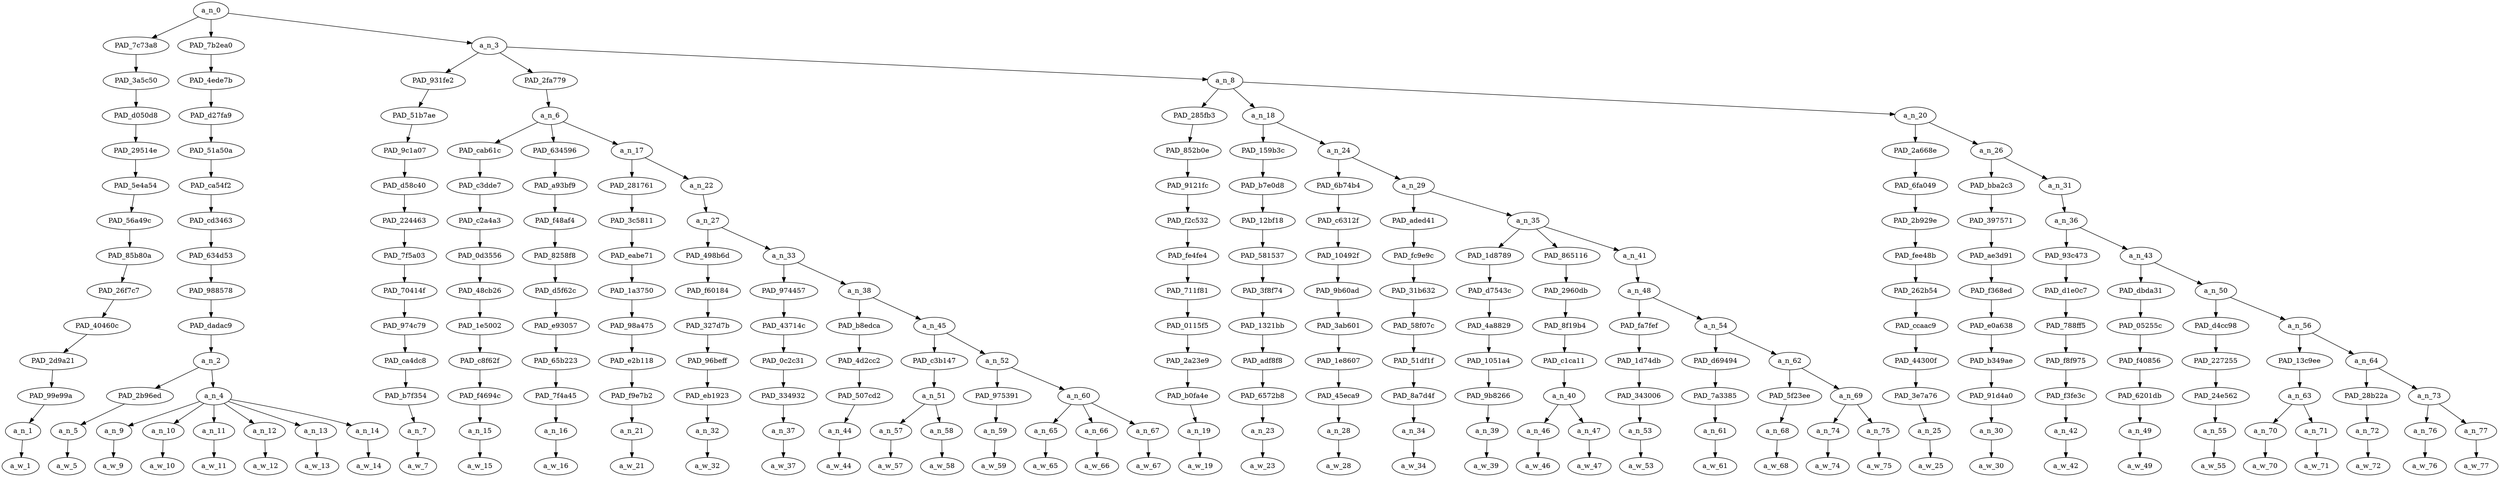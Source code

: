 strict digraph "" {
	a_n_0	[div_dir=1,
		index=0,
		level=13,
		pos="8.274739583333334,13!",
		text_span="[0, 1, 2, 3, 4, 5, 6, 7, 8, 9, 10, 11, 12, 13, 14, 15, 16, 17, 18, 19, 20, 21, 22, 23, 24, 25, 26, 27, 28, 29, 30, 31, 32, 33, 34, \
35, 36, 37, 38, 39, 40, 41, 42]",
		value=0.99999998];
	PAD_7c73a8	[div_dir=1,
		index=0,
		level=12,
		pos="0.0,12!",
		text_span="[0]",
		value=0.04299808];
	a_n_0 -> PAD_7c73a8;
	PAD_7b2ea0	[div_dir=1,
		index=1,
		level=12,
		pos="5.25,12!",
		text_span="[1, 2, 3, 4, 5, 6, 7]",
		value=0.20149668];
	a_n_0 -> PAD_7b2ea0;
	a_n_3	[div_dir=1,
		index=2,
		level=12,
		pos="19.57421875,12!",
		text_span="[8, 9, 10, 11, 12, 13, 14, 15, 16, 17, 18, 19, 20, 21, 22, 23, 24, 25, 26, 27, 28, 29, 30, 31, 32, 33, 34, 35, 36, 37, 38, 39, 40, \
41, 42]",
		value=0.75508226];
	a_n_0 -> a_n_3;
	PAD_3a5c50	[div_dir=1,
		index=0,
		level=11,
		pos="0.0,11!",
		text_span="[0]",
		value=0.04299808];
	PAD_7c73a8 -> PAD_3a5c50;
	PAD_d050d8	[div_dir=1,
		index=0,
		level=10,
		pos="0.0,10!",
		text_span="[0]",
		value=0.04299808];
	PAD_3a5c50 -> PAD_d050d8;
	PAD_29514e	[div_dir=1,
		index=0,
		level=9,
		pos="0.0,9!",
		text_span="[0]",
		value=0.04299808];
	PAD_d050d8 -> PAD_29514e;
	PAD_5e4a54	[div_dir=1,
		index=0,
		level=8,
		pos="0.0,8!",
		text_span="[0]",
		value=0.04299808];
	PAD_29514e -> PAD_5e4a54;
	PAD_56a49c	[div_dir=1,
		index=0,
		level=7,
		pos="0.0,7!",
		text_span="[0]",
		value=0.04299808];
	PAD_5e4a54 -> PAD_56a49c;
	PAD_85b80a	[div_dir=1,
		index=0,
		level=6,
		pos="0.0,6!",
		text_span="[0]",
		value=0.04299808];
	PAD_56a49c -> PAD_85b80a;
	PAD_26f7c7	[div_dir=1,
		index=0,
		level=5,
		pos="0.0,5!",
		text_span="[0]",
		value=0.04299808];
	PAD_85b80a -> PAD_26f7c7;
	PAD_40460c	[div_dir=1,
		index=0,
		level=4,
		pos="0.0,4!",
		text_span="[0]",
		value=0.04299808];
	PAD_26f7c7 -> PAD_40460c;
	PAD_2d9a21	[div_dir=1,
		index=0,
		level=3,
		pos="0.0,3!",
		text_span="[0]",
		value=0.04299808];
	PAD_40460c -> PAD_2d9a21;
	PAD_99e99a	[div_dir=1,
		index=0,
		level=2,
		pos="0.0,2!",
		text_span="[0]",
		value=0.04299808];
	PAD_2d9a21 -> PAD_99e99a;
	a_n_1	[div_dir=1,
		index=0,
		level=1,
		pos="0.0,1!",
		text_span="[0]",
		value=0.04299808];
	PAD_99e99a -> a_n_1;
	a_w_1	[div_dir=0,
		index=0,
		level=0,
		pos="0,0!",
		text_span="[0]",
		value=well];
	a_n_1 -> a_w_1;
	PAD_4ede7b	[div_dir=1,
		index=1,
		level=11,
		pos="5.25,11!",
		text_span="[1, 2, 3, 4, 5, 6, 7]",
		value=0.20149668];
	PAD_7b2ea0 -> PAD_4ede7b;
	PAD_d27fa9	[div_dir=1,
		index=1,
		level=10,
		pos="5.25,10!",
		text_span="[1, 2, 3, 4, 5, 6, 7]",
		value=0.20149668];
	PAD_4ede7b -> PAD_d27fa9;
	PAD_51a50a	[div_dir=1,
		index=1,
		level=9,
		pos="5.25,9!",
		text_span="[1, 2, 3, 4, 5, 6, 7]",
		value=0.20149668];
	PAD_d27fa9 -> PAD_51a50a;
	PAD_ca54f2	[div_dir=1,
		index=1,
		level=8,
		pos="5.25,8!",
		text_span="[1, 2, 3, 4, 5, 6, 7]",
		value=0.20149668];
	PAD_51a50a -> PAD_ca54f2;
	PAD_cd3463	[div_dir=1,
		index=1,
		level=7,
		pos="5.25,7!",
		text_span="[1, 2, 3, 4, 5, 6, 7]",
		value=0.20149668];
	PAD_ca54f2 -> PAD_cd3463;
	PAD_634d53	[div_dir=1,
		index=1,
		level=6,
		pos="5.25,6!",
		text_span="[1, 2, 3, 4, 5, 6, 7]",
		value=0.20149668];
	PAD_cd3463 -> PAD_634d53;
	PAD_988578	[div_dir=1,
		index=1,
		level=5,
		pos="5.25,5!",
		text_span="[1, 2, 3, 4, 5, 6, 7]",
		value=0.20149668];
	PAD_634d53 -> PAD_988578;
	PAD_dadac9	[div_dir=1,
		index=1,
		level=4,
		pos="5.25,4!",
		text_span="[1, 2, 3, 4, 5, 6, 7]",
		value=0.20149668];
	PAD_988578 -> PAD_dadac9;
	a_n_2	[div_dir=1,
		index=1,
		level=3,
		pos="5.25,3!",
		text_span="[1, 2, 3, 4, 5, 6, 7]",
		value=0.20149668];
	PAD_dadac9 -> a_n_2;
	PAD_2b96ed	[div_dir=-1,
		index=2,
		level=2,
		pos="7.0,2!",
		text_span="[7]",
		value=0.01290598];
	a_n_2 -> PAD_2b96ed;
	a_n_4	[div_dir=1,
		index=1,
		level=2,
		pos="3.5,2!",
		text_span="[1, 2, 3, 4, 5, 6]",
		value=0.18852264];
	a_n_2 -> a_n_4;
	a_n_5	[div_dir=-1,
		index=7,
		level=1,
		pos="7.0,1!",
		text_span="[7]",
		value=0.01290598];
	PAD_2b96ed -> a_n_5;
	a_w_5	[div_dir=0,
		index=7,
		level=0,
		pos="7,0!",
		text_span="[7]",
		value=i];
	a_n_5 -> a_w_5;
	a_n_9	[div_dir=1,
		index=1,
		level=1,
		pos="1.0,1!",
		text_span="[1]",
		value=0.02095506];
	a_n_4 -> a_n_9;
	a_n_10	[div_dir=1,
		index=2,
		level=1,
		pos="2.0,1!",
		text_span="[2]",
		value=0.02011289];
	a_n_4 -> a_n_10;
	a_n_11	[div_dir=-1,
		index=3,
		level=1,
		pos="3.0,1!",
		text_span="[3]",
		value=0.08360464];
	a_n_4 -> a_n_11;
	a_n_12	[div_dir=-1,
		index=4,
		level=1,
		pos="4.0,1!",
		text_span="[4]",
		value=0.02220937];
	a_n_4 -> a_n_12;
	a_n_13	[div_dir=-1,
		index=5,
		level=1,
		pos="5.0,1!",
		text_span="[5]",
		value=0.01682829];
	a_n_4 -> a_n_13;
	a_n_14	[div_dir=1,
		index=6,
		level=1,
		pos="6.0,1!",
		text_span="[6]",
		value=0.02473761];
	a_n_4 -> a_n_14;
	a_w_9	[div_dir=0,
		index=1,
		level=0,
		pos="1,0!",
		text_span="[1]",
		value=my];
	a_n_9 -> a_w_9;
	a_w_10	[div_dir=0,
		index=2,
		level=0,
		pos="2,0!",
		text_span="[2]",
		value=dear];
	a_n_10 -> a_w_10;
	a_w_11	[div_dir=0,
		index=3,
		level=0,
		pos="3,0!",
		text_span="[3]",
		value=lgbtq];
	a_n_11 -> a_w_11;
	a_w_12	[div_dir=0,
		index=4,
		level=0,
		pos="4,0!",
		text_span="[4]",
		value=brothers];
	a_n_12 -> a_w_12;
	a_w_13	[div_dir=0,
		index=5,
		level=0,
		pos="5,0!",
		text_span="[5]",
		value=and];
	a_n_13 -> a_w_13;
	a_w_14	[div_dir=0,
		index=6,
		level=0,
		pos="6,0!",
		text_span="[6]",
		value=sisters];
	a_n_14 -> a_w_14;
	PAD_931fe2	[div_dir=-1,
		index=3,
		level=11,
		pos="20.0,11!",
		text_span="[20]",
		value=0.02153381];
	a_n_3 -> PAD_931fe2;
	PAD_2fa779	[div_dir=1,
		index=2,
		level=11,
		pos="9.348958333333334,11!",
		text_span="[8, 9, 10, 11, 12, 13, 14, 15, 16, 17, 18, 19]",
		value=0.39165864];
	a_n_3 -> PAD_2fa779;
	a_n_8	[div_dir=1,
		index=4,
		level=11,
		pos="29.373697916666668,11!",
		text_span="[21, 22, 23, 24, 25, 26, 27, 28, 29, 30, 31, 32, 33, 34, 35, 36, 37, 38, 39, 40, 41, 42]",
		value=0.34152246];
	a_n_3 -> a_n_8;
	PAD_51b7ae	[div_dir=-1,
		index=3,
		level=10,
		pos="20.0,10!",
		text_span="[20]",
		value=0.02153381];
	PAD_931fe2 -> PAD_51b7ae;
	PAD_9c1a07	[div_dir=-1,
		index=5,
		level=9,
		pos="20.0,9!",
		text_span="[20]",
		value=0.02153381];
	PAD_51b7ae -> PAD_9c1a07;
	PAD_d58c40	[div_dir=-1,
		index=6,
		level=8,
		pos="20.0,8!",
		text_span="[20]",
		value=0.02153381];
	PAD_9c1a07 -> PAD_d58c40;
	PAD_224463	[div_dir=-1,
		index=6,
		level=7,
		pos="20.0,7!",
		text_span="[20]",
		value=0.02153381];
	PAD_d58c40 -> PAD_224463;
	PAD_7f5a03	[div_dir=-1,
		index=7,
		level=6,
		pos="20.0,6!",
		text_span="[20]",
		value=0.02153381];
	PAD_224463 -> PAD_7f5a03;
	PAD_70414f	[div_dir=-1,
		index=8,
		level=5,
		pos="20.0,5!",
		text_span="[20]",
		value=0.02153381];
	PAD_7f5a03 -> PAD_70414f;
	PAD_974c79	[div_dir=-1,
		index=9,
		level=4,
		pos="20.0,4!",
		text_span="[20]",
		value=0.02153381];
	PAD_70414f -> PAD_974c79;
	PAD_ca4dc8	[div_dir=-1,
		index=10,
		level=3,
		pos="20.0,3!",
		text_span="[20]",
		value=0.02153381];
	PAD_974c79 -> PAD_ca4dc8;
	PAD_b7f354	[div_dir=-1,
		index=12,
		level=2,
		pos="20.0,2!",
		text_span="[20]",
		value=0.02153381];
	PAD_ca4dc8 -> PAD_b7f354;
	a_n_7	[div_dir=-1,
		index=20,
		level=1,
		pos="20.0,1!",
		text_span="[20]",
		value=0.02153381];
	PAD_b7f354 -> a_n_7;
	a_w_7	[div_dir=0,
		index=20,
		level=0,
		pos="20,0!",
		text_span="[20]",
		value=and1];
	a_n_7 -> a_w_7;
	a_n_6	[div_dir=1,
		index=2,
		level=10,
		pos="9.348958333333334,10!",
		text_span="[8, 9, 10, 11, 12, 13, 14, 15, 16, 17, 18, 19]",
		value=0.39165864];
	PAD_2fa779 -> a_n_6;
	PAD_cab61c	[div_dir=-1,
		index=2,
		level=9,
		pos="8.0,9!",
		text_span="[8]",
		value=0.01164141];
	a_n_6 -> PAD_cab61c;
	PAD_634596	[div_dir=-1,
		index=3,
		level=9,
		pos="9.0,9!",
		text_span="[9]",
		value=0.01103480];
	a_n_6 -> PAD_634596;
	a_n_17	[div_dir=1,
		index=4,
		level=9,
		pos="11.046875,9!",
		text_span="[10, 11, 12, 13, 14, 15, 16, 17, 18, 19]",
		value=0.36860920];
	a_n_6 -> a_n_17;
	PAD_c3dde7	[div_dir=-1,
		index=2,
		level=8,
		pos="8.0,8!",
		text_span="[8]",
		value=0.01164141];
	PAD_cab61c -> PAD_c3dde7;
	PAD_c2a4a3	[div_dir=-1,
		index=2,
		level=7,
		pos="8.0,7!",
		text_span="[8]",
		value=0.01164141];
	PAD_c3dde7 -> PAD_c2a4a3;
	PAD_0d3556	[div_dir=-1,
		index=2,
		level=6,
		pos="8.0,6!",
		text_span="[8]",
		value=0.01164141];
	PAD_c2a4a3 -> PAD_0d3556;
	PAD_48cb26	[div_dir=-1,
		index=2,
		level=5,
		pos="8.0,5!",
		text_span="[8]",
		value=0.01164141];
	PAD_0d3556 -> PAD_48cb26;
	PAD_1e5002	[div_dir=-1,
		index=2,
		level=4,
		pos="8.0,4!",
		text_span="[8]",
		value=0.01164141];
	PAD_48cb26 -> PAD_1e5002;
	PAD_c8f62f	[div_dir=-1,
		index=2,
		level=3,
		pos="8.0,3!",
		text_span="[8]",
		value=0.01164141];
	PAD_1e5002 -> PAD_c8f62f;
	PAD_f4694c	[div_dir=-1,
		index=3,
		level=2,
		pos="8.0,2!",
		text_span="[8]",
		value=0.01164141];
	PAD_c8f62f -> PAD_f4694c;
	a_n_15	[div_dir=-1,
		index=8,
		level=1,
		pos="8.0,1!",
		text_span="[8]",
		value=0.01164141];
	PAD_f4694c -> a_n_15;
	a_w_15	[div_dir=0,
		index=8,
		level=0,
		pos="8,0!",
		text_span="[8]",
		value=do];
	a_n_15 -> a_w_15;
	PAD_a93bf9	[div_dir=-1,
		index=3,
		level=8,
		pos="9.0,8!",
		text_span="[9]",
		value=0.01103480];
	PAD_634596 -> PAD_a93bf9;
	PAD_f48af4	[div_dir=-1,
		index=3,
		level=7,
		pos="9.0,7!",
		text_span="[9]",
		value=0.01103480];
	PAD_a93bf9 -> PAD_f48af4;
	PAD_8258f8	[div_dir=-1,
		index=3,
		level=6,
		pos="9.0,6!",
		text_span="[9]",
		value=0.01103480];
	PAD_f48af4 -> PAD_8258f8;
	PAD_d5f62c	[div_dir=-1,
		index=3,
		level=5,
		pos="9.0,5!",
		text_span="[9]",
		value=0.01103480];
	PAD_8258f8 -> PAD_d5f62c;
	PAD_e93057	[div_dir=-1,
		index=3,
		level=4,
		pos="9.0,4!",
		text_span="[9]",
		value=0.01103480];
	PAD_d5f62c -> PAD_e93057;
	PAD_65b223	[div_dir=-1,
		index=3,
		level=3,
		pos="9.0,3!",
		text_span="[9]",
		value=0.01103480];
	PAD_e93057 -> PAD_65b223;
	PAD_7f4a45	[div_dir=-1,
		index=4,
		level=2,
		pos="9.0,2!",
		text_span="[9]",
		value=0.01103480];
	PAD_65b223 -> PAD_7f4a45;
	a_n_16	[div_dir=-1,
		index=9,
		level=1,
		pos="9.0,1!",
		text_span="[9]",
		value=0.01103480];
	PAD_7f4a45 -> a_n_16;
	a_w_16	[div_dir=0,
		index=9,
		level=0,
		pos="9,0!",
		text_span="[9]",
		value=not];
	a_n_16 -> a_w_16;
	PAD_281761	[div_dir=1,
		index=4,
		level=8,
		pos="10.0,8!",
		text_span="[10]",
		value=0.01219940];
	a_n_17 -> PAD_281761;
	a_n_22	[div_dir=1,
		index=5,
		level=8,
		pos="12.09375,8!",
		text_span="[11, 12, 13, 14, 15, 16, 17, 18, 19]",
		value=0.35596876];
	a_n_17 -> a_n_22;
	PAD_3c5811	[div_dir=1,
		index=4,
		level=7,
		pos="10.0,7!",
		text_span="[10]",
		value=0.01219940];
	PAD_281761 -> PAD_3c5811;
	PAD_eabe71	[div_dir=1,
		index=4,
		level=6,
		pos="10.0,6!",
		text_span="[10]",
		value=0.01219940];
	PAD_3c5811 -> PAD_eabe71;
	PAD_1a3750	[div_dir=1,
		index=4,
		level=5,
		pos="10.0,5!",
		text_span="[10]",
		value=0.01219940];
	PAD_eabe71 -> PAD_1a3750;
	PAD_98a475	[div_dir=1,
		index=4,
		level=4,
		pos="10.0,4!",
		text_span="[10]",
		value=0.01219940];
	PAD_1a3750 -> PAD_98a475;
	PAD_e2b118	[div_dir=1,
		index=4,
		level=3,
		pos="10.0,3!",
		text_span="[10]",
		value=0.01219940];
	PAD_98a475 -> PAD_e2b118;
	PAD_f9e7b2	[div_dir=1,
		index=5,
		level=2,
		pos="10.0,2!",
		text_span="[10]",
		value=0.01219940];
	PAD_e2b118 -> PAD_f9e7b2;
	a_n_21	[div_dir=1,
		index=10,
		level=1,
		pos="10.0,1!",
		text_span="[10]",
		value=0.01219940];
	PAD_f9e7b2 -> a_n_21;
	a_w_21	[div_dir=0,
		index=10,
		level=0,
		pos="10,0!",
		text_span="[10]",
		value=want];
	a_n_21 -> a_w_21;
	a_n_27	[div_dir=1,
		index=5,
		level=7,
		pos="12.09375,7!",
		text_span="[11, 12, 13, 14, 15, 16, 17, 18, 19]",
		value=0.35551434];
	a_n_22 -> a_n_27;
	PAD_498b6d	[div_dir=1,
		index=5,
		level=6,
		pos="11.0,6!",
		text_span="[11]",
		value=0.01039590];
	a_n_27 -> PAD_498b6d;
	a_n_33	[div_dir=1,
		index=6,
		level=6,
		pos="13.1875,6!",
		text_span="[12, 13, 14, 15, 16, 17, 18, 19]",
		value=0.34466402];
	a_n_27 -> a_n_33;
	PAD_f60184	[div_dir=1,
		index=5,
		level=5,
		pos="11.0,5!",
		text_span="[11]",
		value=0.01039590];
	PAD_498b6d -> PAD_f60184;
	PAD_327d7b	[div_dir=1,
		index=5,
		level=4,
		pos="11.0,4!",
		text_span="[11]",
		value=0.01039590];
	PAD_f60184 -> PAD_327d7b;
	PAD_96beff	[div_dir=1,
		index=5,
		level=3,
		pos="11.0,3!",
		text_span="[11]",
		value=0.01039590];
	PAD_327d7b -> PAD_96beff;
	PAD_eb1923	[div_dir=1,
		index=6,
		level=2,
		pos="11.0,2!",
		text_span="[11]",
		value=0.01039590];
	PAD_96beff -> PAD_eb1923;
	a_n_32	[div_dir=1,
		index=11,
		level=1,
		pos="11.0,1!",
		text_span="[11]",
		value=0.01039590];
	PAD_eb1923 -> a_n_32;
	a_w_32	[div_dir=0,
		index=11,
		level=0,
		pos="11,0!",
		text_span="[11]",
		value=to];
	a_n_32 -> a_w_32;
	PAD_974457	[div_dir=-1,
		index=6,
		level=5,
		pos="12.0,5!",
		text_span="[12]",
		value=0.01650060];
	a_n_33 -> PAD_974457;
	a_n_38	[div_dir=1,
		index=7,
		level=5,
		pos="14.375,5!",
		text_span="[13, 14, 15, 16, 17, 18, 19]",
		value=0.32768475];
	a_n_33 -> a_n_38;
	PAD_43714c	[div_dir=-1,
		index=6,
		level=4,
		pos="12.0,4!",
		text_span="[12]",
		value=0.01650060];
	PAD_974457 -> PAD_43714c;
	PAD_0c2c31	[div_dir=-1,
		index=6,
		level=3,
		pos="12.0,3!",
		text_span="[12]",
		value=0.01650060];
	PAD_43714c -> PAD_0c2c31;
	PAD_334932	[div_dir=-1,
		index=7,
		level=2,
		pos="12.0,2!",
		text_span="[12]",
		value=0.01650060];
	PAD_0c2c31 -> PAD_334932;
	a_n_37	[div_dir=-1,
		index=12,
		level=1,
		pos="12.0,1!",
		text_span="[12]",
		value=0.01650060];
	PAD_334932 -> a_n_37;
	a_w_37	[div_dir=0,
		index=12,
		level=0,
		pos="12,0!",
		text_span="[12]",
		value=die];
	a_n_37 -> a_w_37;
	PAD_b8edca	[div_dir=1,
		index=7,
		level=4,
		pos="13.0,4!",
		text_span="[13]",
		value=0.01297482];
	a_n_38 -> PAD_b8edca;
	a_n_45	[div_dir=1,
		index=8,
		level=4,
		pos="15.75,4!",
		text_span="[14, 15, 16, 17, 18, 19]",
		value=0.31419046];
	a_n_38 -> a_n_45;
	PAD_4d2cc2	[div_dir=1,
		index=7,
		level=3,
		pos="13.0,3!",
		text_span="[13]",
		value=0.01297482];
	PAD_b8edca -> PAD_4d2cc2;
	PAD_507cd2	[div_dir=1,
		index=8,
		level=2,
		pos="13.0,2!",
		text_span="[13]",
		value=0.01297482];
	PAD_4d2cc2 -> PAD_507cd2;
	a_n_44	[div_dir=1,
		index=13,
		level=1,
		pos="13.0,1!",
		text_span="[13]",
		value=0.01297482];
	PAD_507cd2 -> a_n_44;
	a_w_44	[div_dir=0,
		index=13,
		level=0,
		pos="13,0!",
		text_span="[13]",
		value=at];
	a_n_44 -> a_w_44;
	PAD_c3b147	[div_dir=-1,
		index=8,
		level=3,
		pos="14.5,3!",
		text_span="[14, 15]",
		value=0.02968830];
	a_n_45 -> PAD_c3b147;
	a_n_52	[div_dir=1,
		index=9,
		level=3,
		pos="17.0,3!",
		text_span="[16, 17, 18, 19]",
		value=0.28394018];
	a_n_45 -> a_n_52;
	a_n_51	[div_dir=-1,
		index=9,
		level=2,
		pos="14.5,2!",
		text_span="[14, 15]",
		value=0.02968830];
	PAD_c3b147 -> a_n_51;
	a_n_57	[div_dir=1,
		index=14,
		level=1,
		pos="14.0,1!",
		text_span="[14]",
		value=0.01324398];
	a_n_51 -> a_n_57;
	a_n_58	[div_dir=-1,
		index=15,
		level=1,
		pos="15.0,1!",
		text_span="[15]",
		value=0.01643958];
	a_n_51 -> a_n_58;
	a_w_57	[div_dir=0,
		index=14,
		level=0,
		pos="14,0!",
		text_span="[14]",
		value=the];
	a_n_57 -> a_w_57;
	a_w_58	[div_dir=0,
		index=15,
		level=0,
		pos="15,0!",
		text_span="[15]",
		value=hands];
	a_n_58 -> a_w_58;
	PAD_975391	[div_dir=-1,
		index=10,
		level=2,
		pos="16.0,2!",
		text_span="[16]",
		value=0.01966870];
	a_n_52 -> PAD_975391;
	a_n_60	[div_dir=1,
		index=11,
		level=2,
		pos="18.0,2!",
		text_span="[17, 18, 19]",
		value=0.26356837];
	a_n_52 -> a_n_60;
	a_n_59	[div_dir=-1,
		index=16,
		level=1,
		pos="16.0,1!",
		text_span="[16]",
		value=0.01966870];
	PAD_975391 -> a_n_59;
	a_w_59	[div_dir=0,
		index=16,
		level=0,
		pos="16,0!",
		text_span="[16]",
		value=of];
	a_n_59 -> a_w_59;
	a_n_65	[div_dir=-1,
		index=17,
		level=1,
		pos="17.0,1!",
		text_span="[17]",
		value=0.03852843];
	a_n_60 -> a_n_65;
	a_n_66	[div_dir=1,
		index=18,
		level=1,
		pos="18.0,1!",
		text_span="[18]",
		value=0.16102812];
	a_n_60 -> a_n_66;
	a_n_67	[div_dir=-1,
		index=19,
		level=1,
		pos="19.0,1!",
		text_span="[19]",
		value=0.06318631];
	a_n_60 -> a_n_67;
	a_w_65	[div_dir=0,
		index=17,
		level=0,
		pos="17,0!",
		text_span="[17]",
		value=a];
	a_n_65 -> a_w_65;
	a_w_66	[div_dir=0,
		index=18,
		level=0,
		pos="18,0!",
		text_span="[18]",
		value=muslim];
	a_n_66 -> a_w_66;
	a_w_67	[div_dir=0,
		index=19,
		level=0,
		pos="19,0!",
		text_span="[19]",
		value=terrorist];
	a_n_67 -> a_w_67;
	PAD_285fb3	[div_dir=1,
		index=5,
		level=10,
		pos="32.0,10!",
		text_span="[32]",
		value=0.01498963];
	a_n_8 -> PAD_285fb3;
	a_n_18	[div_dir=1,
		index=4,
		level=10,
		pos="22.1015625,10!",
		text_span="[21, 22, 23, 24, 25, 26, 27, 28, 29, 30, 31]",
		value=0.15765684];
	a_n_8 -> a_n_18;
	a_n_20	[div_dir=1,
		index=6,
		level=10,
		pos="34.01953125,10!",
		text_span="[33, 34, 35, 36, 37, 38, 39, 40, 41, 42]",
		value=0.16866444];
	a_n_8 -> a_n_20;
	PAD_852b0e	[div_dir=1,
		index=8,
		level=9,
		pos="32.0,9!",
		text_span="[32]",
		value=0.01498963];
	PAD_285fb3 -> PAD_852b0e;
	PAD_9121fc	[div_dir=1,
		index=10,
		level=8,
		pos="32.0,8!",
		text_span="[32]",
		value=0.01498963];
	PAD_852b0e -> PAD_9121fc;
	PAD_f2c532	[div_dir=1,
		index=11,
		level=7,
		pos="32.0,7!",
		text_span="[32]",
		value=0.01498963];
	PAD_9121fc -> PAD_f2c532;
	PAD_fe4fe4	[div_dir=1,
		index=14,
		level=6,
		pos="32.0,6!",
		text_span="[32]",
		value=0.01498963];
	PAD_f2c532 -> PAD_fe4fe4;
	PAD_711f81	[div_dir=1,
		index=15,
		level=5,
		pos="32.0,5!",
		text_span="[32]",
		value=0.01498963];
	PAD_fe4fe4 -> PAD_711f81;
	PAD_0115f5	[div_dir=1,
		index=17,
		level=4,
		pos="32.0,4!",
		text_span="[32]",
		value=0.01498963];
	PAD_711f81 -> PAD_0115f5;
	PAD_2a23e9	[div_dir=1,
		index=19,
		level=3,
		pos="32.0,3!",
		text_span="[32]",
		value=0.01498963];
	PAD_0115f5 -> PAD_2a23e9;
	PAD_b0fa4e	[div_dir=1,
		index=22,
		level=2,
		pos="32.0,2!",
		text_span="[32]",
		value=0.01498963];
	PAD_2a23e9 -> PAD_b0fa4e;
	a_n_19	[div_dir=1,
		index=32,
		level=1,
		pos="32.0,1!",
		text_span="[32]",
		value=0.01498963];
	PAD_b0fa4e -> a_n_19;
	a_w_19	[div_dir=0,
		index=32,
		level=0,
		pos="32,0!",
		text_span="[32]",
		value=i1];
	a_n_19 -> a_w_19;
	PAD_159b3c	[div_dir=-1,
		index=6,
		level=9,
		pos="21.0,9!",
		text_span="[21]",
		value=0.01275116];
	a_n_18 -> PAD_159b3c;
	a_n_24	[div_dir=1,
		index=7,
		level=9,
		pos="23.203125,9!",
		text_span="[22, 23, 24, 25, 26, 27, 28, 29, 30, 31]",
		value=0.14480772];
	a_n_18 -> a_n_24;
	PAD_b7e0d8	[div_dir=-1,
		index=7,
		level=8,
		pos="21.0,8!",
		text_span="[21]",
		value=0.01275116];
	PAD_159b3c -> PAD_b7e0d8;
	PAD_12bf18	[div_dir=-1,
		index=7,
		level=7,
		pos="21.0,7!",
		text_span="[21]",
		value=0.01275116];
	PAD_b7e0d8 -> PAD_12bf18;
	PAD_581537	[div_dir=-1,
		index=8,
		level=6,
		pos="21.0,6!",
		text_span="[21]",
		value=0.01275116];
	PAD_12bf18 -> PAD_581537;
	PAD_3f8f74	[div_dir=-1,
		index=9,
		level=5,
		pos="21.0,5!",
		text_span="[21]",
		value=0.01275116];
	PAD_581537 -> PAD_3f8f74;
	PAD_1321bb	[div_dir=-1,
		index=10,
		level=4,
		pos="21.0,4!",
		text_span="[21]",
		value=0.01275116];
	PAD_3f8f74 -> PAD_1321bb;
	PAD_adf8f8	[div_dir=-1,
		index=11,
		level=3,
		pos="21.0,3!",
		text_span="[21]",
		value=0.01275116];
	PAD_1321bb -> PAD_adf8f8;
	PAD_6572b8	[div_dir=-1,
		index=13,
		level=2,
		pos="21.0,2!",
		text_span="[21]",
		value=0.01275116];
	PAD_adf8f8 -> PAD_6572b8;
	a_n_23	[div_dir=-1,
		index=21,
		level=1,
		pos="21.0,1!",
		text_span="[21]",
		value=0.01275116];
	PAD_6572b8 -> a_n_23;
	a_w_23	[div_dir=0,
		index=21,
		level=0,
		pos="21,0!",
		text_span="[21]",
		value=as];
	a_n_23 -> a_w_23;
	PAD_6b74b4	[div_dir=1,
		index=8,
		level=8,
		pos="22.0,8!",
		text_span="[22]",
		value=0.01320762];
	a_n_24 -> PAD_6b74b4;
	a_n_29	[div_dir=1,
		index=9,
		level=8,
		pos="24.40625,8!",
		text_span="[23, 24, 25, 26, 27, 28, 29, 30, 31]",
		value=0.13149032];
	a_n_24 -> a_n_29;
	PAD_c6312f	[div_dir=1,
		index=8,
		level=7,
		pos="22.0,7!",
		text_span="[22]",
		value=0.01320762];
	PAD_6b74b4 -> PAD_c6312f;
	PAD_10492f	[div_dir=1,
		index=9,
		level=6,
		pos="22.0,6!",
		text_span="[22]",
		value=0.01320762];
	PAD_c6312f -> PAD_10492f;
	PAD_9b60ad	[div_dir=1,
		index=10,
		level=5,
		pos="22.0,5!",
		text_span="[22]",
		value=0.01320762];
	PAD_10492f -> PAD_9b60ad;
	PAD_3ab601	[div_dir=1,
		index=11,
		level=4,
		pos="22.0,4!",
		text_span="[22]",
		value=0.01320762];
	PAD_9b60ad -> PAD_3ab601;
	PAD_1e8607	[div_dir=1,
		index=12,
		level=3,
		pos="22.0,3!",
		text_span="[22]",
		value=0.01320762];
	PAD_3ab601 -> PAD_1e8607;
	PAD_45eca9	[div_dir=1,
		index=14,
		level=2,
		pos="22.0,2!",
		text_span="[22]",
		value=0.01320762];
	PAD_1e8607 -> PAD_45eca9;
	a_n_28	[div_dir=1,
		index=22,
		level=1,
		pos="22.0,1!",
		text_span="[22]",
		value=0.01320762];
	PAD_45eca9 -> a_n_28;
	a_w_28	[div_dir=0,
		index=22,
		level=0,
		pos="22,0!",
		text_span="[22]",
		value=you];
	a_n_28 -> a_w_28;
	PAD_aded41	[div_dir=1,
		index=9,
		level=7,
		pos="23.0,7!",
		text_span="[23]",
		value=0.01274570];
	a_n_29 -> PAD_aded41;
	a_n_35	[div_dir=1,
		index=10,
		level=7,
		pos="25.8125,7!",
		text_span="[24, 25, 26, 27, 28, 29, 30, 31]",
		value=0.11863313];
	a_n_29 -> a_n_35;
	PAD_fc9e9c	[div_dir=1,
		index=10,
		level=6,
		pos="23.0,6!",
		text_span="[23]",
		value=0.01274570];
	PAD_aded41 -> PAD_fc9e9c;
	PAD_31b632	[div_dir=1,
		index=11,
		level=5,
		pos="23.0,5!",
		text_span="[23]",
		value=0.01274570];
	PAD_fc9e9c -> PAD_31b632;
	PAD_58f07c	[div_dir=1,
		index=12,
		level=4,
		pos="23.0,4!",
		text_span="[23]",
		value=0.01274570];
	PAD_31b632 -> PAD_58f07c;
	PAD_51df1f	[div_dir=1,
		index=13,
		level=3,
		pos="23.0,3!",
		text_span="[23]",
		value=0.01274570];
	PAD_58f07c -> PAD_51df1f;
	PAD_8a7d4f	[div_dir=1,
		index=15,
		level=2,
		pos="23.0,2!",
		text_span="[23]",
		value=0.01274570];
	PAD_51df1f -> PAD_8a7d4f;
	a_n_34	[div_dir=1,
		index=23,
		level=1,
		pos="23.0,1!",
		text_span="[23]",
		value=0.01274570];
	PAD_8a7d4f -> a_n_34;
	a_w_34	[div_dir=0,
		index=23,
		level=0,
		pos="23,0!",
		text_span="[23]",
		value=are];
	a_n_34 -> a_w_34;
	PAD_1d8789	[div_dir=1,
		index=11,
		level=6,
		pos="24.0,6!",
		text_span="[24]",
		value=0.01259663];
	a_n_35 -> PAD_1d8789;
	PAD_865116	[div_dir=1,
		index=12,
		level=6,
		pos="25.5,6!",
		text_span="[25, 26]",
		value=0.02725918];
	a_n_35 -> PAD_865116;
	a_n_41	[div_dir=1,
		index=13,
		level=6,
		pos="27.9375,6!",
		text_span="[27, 28, 29, 30, 31]",
		value=0.07867813];
	a_n_35 -> a_n_41;
	PAD_d7543c	[div_dir=1,
		index=12,
		level=5,
		pos="24.0,5!",
		text_span="[24]",
		value=0.01259663];
	PAD_1d8789 -> PAD_d7543c;
	PAD_4a8829	[div_dir=1,
		index=13,
		level=4,
		pos="24.0,4!",
		text_span="[24]",
		value=0.01259663];
	PAD_d7543c -> PAD_4a8829;
	PAD_1051a4	[div_dir=1,
		index=14,
		level=3,
		pos="24.0,3!",
		text_span="[24]",
		value=0.01259663];
	PAD_4a8829 -> PAD_1051a4;
	PAD_9b8266	[div_dir=1,
		index=16,
		level=2,
		pos="24.0,2!",
		text_span="[24]",
		value=0.01259663];
	PAD_1051a4 -> PAD_9b8266;
	a_n_39	[div_dir=1,
		index=24,
		level=1,
		pos="24.0,1!",
		text_span="[24]",
		value=0.01259663];
	PAD_9b8266 -> a_n_39;
	a_w_39	[div_dir=0,
		index=24,
		level=0,
		pos="24,0!",
		text_span="[24]",
		value=putting];
	a_n_39 -> a_w_39;
	PAD_2960db	[div_dir=1,
		index=13,
		level=5,
		pos="25.5,5!",
		text_span="[25, 26]",
		value=0.02725918];
	PAD_865116 -> PAD_2960db;
	PAD_8f19b4	[div_dir=1,
		index=14,
		level=4,
		pos="25.5,4!",
		text_span="[25, 26]",
		value=0.02725918];
	PAD_2960db -> PAD_8f19b4;
	PAD_c1ca11	[div_dir=1,
		index=15,
		level=3,
		pos="25.5,3!",
		text_span="[25, 26]",
		value=0.02725918];
	PAD_8f19b4 -> PAD_c1ca11;
	a_n_40	[div_dir=1,
		index=17,
		level=2,
		pos="25.5,2!",
		text_span="[25, 26]",
		value=0.02725918];
	PAD_c1ca11 -> a_n_40;
	a_n_46	[div_dir=-1,
		index=25,
		level=1,
		pos="25.0,1!",
		text_span="[25]",
		value=0.01185140];
	a_n_40 -> a_n_46;
	a_n_47	[div_dir=1,
		index=26,
		level=1,
		pos="26.0,1!",
		text_span="[26]",
		value=0.01539691];
	a_n_40 -> a_n_47;
	a_w_46	[div_dir=0,
		index=25,
		level=0,
		pos="25,0!",
		text_span="[25]",
		value=my1];
	a_n_46 -> a_w_46;
	a_w_47	[div_dir=0,
		index=26,
		level=0,
		pos="26,0!",
		text_span="[26]",
		value=life];
	a_n_47 -> a_w_47;
	a_n_48	[div_dir=1,
		index=14,
		level=5,
		pos="27.9375,5!",
		text_span="[27, 28, 29, 30, 31]",
		value=0.07856754];
	a_n_41 -> a_n_48;
	PAD_fa7fef	[div_dir=1,
		index=15,
		level=4,
		pos="27.0,4!",
		text_span="[27]",
		value=0.01273549];
	a_n_48 -> PAD_fa7fef;
	a_n_54	[div_dir=1,
		index=16,
		level=4,
		pos="28.875,4!",
		text_span="[28, 29, 30, 31]",
		value=0.06572147];
	a_n_48 -> a_n_54;
	PAD_1d74db	[div_dir=1,
		index=16,
		level=3,
		pos="27.0,3!",
		text_span="[27]",
		value=0.01273549];
	PAD_fa7fef -> PAD_1d74db;
	PAD_343006	[div_dir=1,
		index=18,
		level=2,
		pos="27.0,2!",
		text_span="[27]",
		value=0.01273549];
	PAD_1d74db -> PAD_343006;
	a_n_53	[div_dir=1,
		index=27,
		level=1,
		pos="27.0,1!",
		text_span="[27]",
		value=0.01273549];
	PAD_343006 -> a_n_53;
	a_w_53	[div_dir=0,
		index=27,
		level=0,
		pos="27,0!",
		text_span="[27]",
		value=in];
	a_n_53 -> a_w_53;
	PAD_d69494	[div_dir=-1,
		index=17,
		level=3,
		pos="28.0,3!",
		text_span="[28]",
		value=0.01541307];
	a_n_54 -> PAD_d69494;
	a_n_62	[div_dir=1,
		index=18,
		level=3,
		pos="29.75,3!",
		text_span="[29, 30, 31]",
		value=0.05020848];
	a_n_54 -> a_n_62;
	PAD_7a3385	[div_dir=-1,
		index=19,
		level=2,
		pos="28.0,2!",
		text_span="[28]",
		value=0.01541307];
	PAD_d69494 -> PAD_7a3385;
	a_n_61	[div_dir=-1,
		index=28,
		level=1,
		pos="28.0,1!",
		text_span="[28]",
		value=0.01541307];
	PAD_7a3385 -> a_n_61;
	a_w_61	[div_dir=0,
		index=28,
		level=0,
		pos="28,0!",
		text_span="[28]",
		value=danger];
	a_n_61 -> a_w_61;
	PAD_5f23ee	[div_dir=1,
		index=20,
		level=2,
		pos="29.0,2!",
		text_span="[29]",
		value=0.01272210];
	a_n_62 -> PAD_5f23ee;
	a_n_69	[div_dir=1,
		index=21,
		level=2,
		pos="30.5,2!",
		text_span="[30, 31]",
		value=0.03736632];
	a_n_62 -> a_n_69;
	a_n_68	[div_dir=1,
		index=29,
		level=1,
		pos="29.0,1!",
		text_span="[29]",
		value=0.01272210];
	PAD_5f23ee -> a_n_68;
	a_w_68	[div_dir=0,
		index=29,
		level=0,
		pos="29,0!",
		text_span="[29]",
		value=with];
	a_n_68 -> a_w_68;
	a_n_74	[div_dir=1,
		index=30,
		level=1,
		pos="30.0,1!",
		text_span="[30]",
		value=0.01444313];
	a_n_69 -> a_n_74;
	a_n_75	[div_dir=1,
		index=31,
		level=1,
		pos="31.0,1!",
		text_span="[31]",
		value=0.02278709];
	a_n_69 -> a_n_75;
	a_w_74	[div_dir=0,
		index=30,
		level=0,
		pos="30,0!",
		text_span="[30]",
		value=your];
	a_n_74 -> a_w_74;
	a_w_75	[div_dir=0,
		index=31,
		level=0,
		pos="31,0!",
		text_span="[31]",
		value=politics];
	a_n_75 -> a_w_75;
	PAD_2a668e	[div_dir=1,
		index=9,
		level=9,
		pos="33.0,9!",
		text_span="[33]",
		value=0.01258907];
	a_n_20 -> PAD_2a668e;
	a_n_26	[div_dir=1,
		index=10,
		level=9,
		pos="35.0390625,9!",
		text_span="[34, 35, 36, 37, 38, 39, 40, 41, 42]",
		value=0.15588508];
	a_n_20 -> a_n_26;
	PAD_6fa049	[div_dir=1,
		index=11,
		level=8,
		pos="33.0,8!",
		text_span="[33]",
		value=0.01258907];
	PAD_2a668e -> PAD_6fa049;
	PAD_2b929e	[div_dir=1,
		index=12,
		level=7,
		pos="33.0,7!",
		text_span="[33]",
		value=0.01258907];
	PAD_6fa049 -> PAD_2b929e;
	PAD_fee48b	[div_dir=1,
		index=15,
		level=6,
		pos="33.0,6!",
		text_span="[33]",
		value=0.01258907];
	PAD_2b929e -> PAD_fee48b;
	PAD_262b54	[div_dir=1,
		index=16,
		level=5,
		pos="33.0,5!",
		text_span="[33]",
		value=0.01258907];
	PAD_fee48b -> PAD_262b54;
	PAD_ccaac9	[div_dir=1,
		index=18,
		level=4,
		pos="33.0,4!",
		text_span="[33]",
		value=0.01258907];
	PAD_262b54 -> PAD_ccaac9;
	PAD_44300f	[div_dir=1,
		index=20,
		level=3,
		pos="33.0,3!",
		text_span="[33]",
		value=0.01258907];
	PAD_ccaac9 -> PAD_44300f;
	PAD_3e7a76	[div_dir=1,
		index=23,
		level=2,
		pos="33.0,2!",
		text_span="[33]",
		value=0.01258907];
	PAD_44300f -> PAD_3e7a76;
	a_n_25	[div_dir=1,
		index=33,
		level=1,
		pos="33.0,1!",
		text_span="[33]",
		value=0.01258907];
	PAD_3e7a76 -> a_n_25;
	a_w_25	[div_dir=0,
		index=33,
		level=0,
		pos="33,0!",
		text_span="[33]",
		value=would];
	a_n_25 -> a_w_25;
	PAD_bba2c3	[div_dir=1,
		index=12,
		level=8,
		pos="34.0,8!",
		text_span="[34]",
		value=0.01256709];
	a_n_26 -> PAD_bba2c3;
	a_n_31	[div_dir=1,
		index=13,
		level=8,
		pos="36.078125,8!",
		text_span="[35, 36, 37, 38, 39, 40, 41, 42]",
		value=0.14313316];
	a_n_26 -> a_n_31;
	PAD_397571	[div_dir=1,
		index=13,
		level=7,
		pos="34.0,7!",
		text_span="[34]",
		value=0.01256709];
	PAD_bba2c3 -> PAD_397571;
	PAD_ae3d91	[div_dir=1,
		index=16,
		level=6,
		pos="34.0,6!",
		text_span="[34]",
		value=0.01256709];
	PAD_397571 -> PAD_ae3d91;
	PAD_f368ed	[div_dir=1,
		index=17,
		level=5,
		pos="34.0,5!",
		text_span="[34]",
		value=0.01256709];
	PAD_ae3d91 -> PAD_f368ed;
	PAD_e0a638	[div_dir=1,
		index=19,
		level=4,
		pos="34.0,4!",
		text_span="[34]",
		value=0.01256709];
	PAD_f368ed -> PAD_e0a638;
	PAD_b349ae	[div_dir=1,
		index=21,
		level=3,
		pos="34.0,3!",
		text_span="[34]",
		value=0.01256709];
	PAD_e0a638 -> PAD_b349ae;
	PAD_91d4a0	[div_dir=1,
		index=24,
		level=2,
		pos="34.0,2!",
		text_span="[34]",
		value=0.01256709];
	PAD_b349ae -> PAD_91d4a0;
	a_n_30	[div_dir=1,
		index=34,
		level=1,
		pos="34.0,1!",
		text_span="[34]",
		value=0.01256709];
	PAD_91d4a0 -> a_n_30;
	a_w_30	[div_dir=0,
		index=34,
		level=0,
		pos="34,0!",
		text_span="[34]",
		value=like];
	a_n_30 -> a_w_30;
	a_n_36	[div_dir=1,
		index=14,
		level=7,
		pos="36.078125,7!",
		text_span="[35, 36, 37, 38, 39, 40, 41, 42]",
		value=0.14294766];
	a_n_31 -> a_n_36;
	PAD_93c473	[div_dir=1,
		index=17,
		level=6,
		pos="35.0,6!",
		text_span="[35]",
		value=0.01153915];
	a_n_36 -> PAD_93c473;
	a_n_43	[div_dir=1,
		index=18,
		level=6,
		pos="37.15625,6!",
		text_span="[36, 37, 38, 39, 40, 41, 42]",
		value=0.13122300];
	a_n_36 -> a_n_43;
	PAD_d1e0c7	[div_dir=1,
		index=18,
		level=5,
		pos="35.0,5!",
		text_span="[35]",
		value=0.01153915];
	PAD_93c473 -> PAD_d1e0c7;
	PAD_788ff5	[div_dir=1,
		index=20,
		level=4,
		pos="35.0,4!",
		text_span="[35]",
		value=0.01153915];
	PAD_d1e0c7 -> PAD_788ff5;
	PAD_f8f975	[div_dir=1,
		index=22,
		level=3,
		pos="35.0,3!",
		text_span="[35]",
		value=0.01153915];
	PAD_788ff5 -> PAD_f8f975;
	PAD_f3fe3c	[div_dir=1,
		index=25,
		level=2,
		pos="35.0,2!",
		text_span="[35]",
		value=0.01153915];
	PAD_f8f975 -> PAD_f3fe3c;
	a_n_42	[div_dir=1,
		index=35,
		level=1,
		pos="35.0,1!",
		text_span="[35]",
		value=0.01153915];
	PAD_f3fe3c -> a_n_42;
	a_w_42	[div_dir=0,
		index=35,
		level=0,
		pos="35,0!",
		text_span="[35]",
		value=to1];
	a_n_42 -> a_w_42;
	PAD_dbda31	[div_dir=1,
		index=19,
		level=5,
		pos="36.0,5!",
		text_span="[36]",
		value=0.01544728];
	a_n_43 -> PAD_dbda31;
	a_n_50	[div_dir=1,
		index=20,
		level=5,
		pos="38.3125,5!",
		text_span="[37, 38, 39, 40, 41, 42]",
		value=0.11558477];
	a_n_43 -> a_n_50;
	PAD_05255c	[div_dir=1,
		index=21,
		level=4,
		pos="36.0,4!",
		text_span="[36]",
		value=0.01544728];
	PAD_dbda31 -> PAD_05255c;
	PAD_f40856	[div_dir=1,
		index=23,
		level=3,
		pos="36.0,3!",
		text_span="[36]",
		value=0.01544728];
	PAD_05255c -> PAD_f40856;
	PAD_6201db	[div_dir=1,
		index=26,
		level=2,
		pos="36.0,2!",
		text_span="[36]",
		value=0.01544728];
	PAD_f40856 -> PAD_6201db;
	a_n_49	[div_dir=1,
		index=36,
		level=1,
		pos="36.0,1!",
		text_span="[36]",
		value=0.01544728];
	PAD_6201db -> a_n_49;
	a_w_49	[div_dir=0,
		index=36,
		level=0,
		pos="36,0!",
		text_span="[36]",
		value=suggest];
	a_n_49 -> a_w_49;
	PAD_d4cc98	[div_dir=1,
		index=22,
		level=4,
		pos="37.0,4!",
		text_span="[37]",
		value=0.01230511];
	a_n_50 -> PAD_d4cc98;
	a_n_56	[div_dir=1,
		index=23,
		level=4,
		pos="39.625,4!",
		text_span="[38, 39, 40, 41, 42]",
		value=0.10307797];
	a_n_50 -> a_n_56;
	PAD_227255	[div_dir=1,
		index=24,
		level=3,
		pos="37.0,3!",
		text_span="[37]",
		value=0.01230511];
	PAD_d4cc98 -> PAD_227255;
	PAD_24e562	[div_dir=1,
		index=27,
		level=2,
		pos="37.0,2!",
		text_span="[37]",
		value=0.01230511];
	PAD_227255 -> PAD_24e562;
	a_n_55	[div_dir=1,
		index=37,
		level=1,
		pos="37.0,1!",
		text_span="[37]",
		value=0.01230511];
	PAD_24e562 -> a_n_55;
	a_w_55	[div_dir=0,
		index=37,
		level=0,
		pos="37,0!",
		text_span="[37]",
		value=that];
	a_n_55 -> a_w_55;
	PAD_13c9ee	[div_dir=1,
		index=25,
		level=3,
		pos="38.5,3!",
		text_span="[38, 39]",
		value=0.02679273];
	a_n_56 -> PAD_13c9ee;
	a_n_64	[div_dir=1,
		index=26,
		level=3,
		pos="40.75,3!",
		text_span="[40, 41, 42]",
		value=0.07607981];
	a_n_56 -> a_n_64;
	a_n_63	[div_dir=1,
		index=28,
		level=2,
		pos="38.5,2!",
		text_span="[38, 39]",
		value=0.02679273];
	PAD_13c9ee -> a_n_63;
	a_n_70	[div_dir=1,
		index=38,
		level=1,
		pos="38.0,1!",
		text_span="[38]",
		value=0.01275607];
	a_n_63 -> a_n_70;
	a_n_71	[div_dir=1,
		index=39,
		level=1,
		pos="39.0,1!",
		text_span="[39]",
		value=0.01399407];
	a_n_63 -> a_n_71;
	a_w_70	[div_dir=0,
		index=38,
		level=0,
		pos="38,0!",
		text_span="[38]",
		value=you1];
	a_n_70 -> a_w_70;
	a_w_71	[div_dir=0,
		index=39,
		level=0,
		pos="39,0!",
		text_span="[39]",
		value=all];
	a_n_71 -> a_w_71;
	PAD_28b22a	[div_dir=1,
		index=29,
		level=2,
		pos="40.0,2!",
		text_span="[40]",
		value=0.01633932];
	a_n_64 -> PAD_28b22a;
	a_n_73	[div_dir=1,
		index=30,
		level=2,
		pos="41.5,2!",
		text_span="[41, 42]",
		value=0.05950935];
	a_n_64 -> a_n_73;
	a_n_72	[div_dir=1,
		index=40,
		level=1,
		pos="40.0,1!",
		text_span="[40]",
		value=0.01633932];
	PAD_28b22a -> a_n_72;
	a_w_72	[div_dir=0,
		index=40,
		level=0,
		pos="40,0!",
		text_span="[40]",
		value=go];
	a_n_72 -> a_w_72;
	a_n_76	[div_dir=1,
		index=41,
		level=1,
		pos="41.0,1!",
		text_span="[41]",
		value=0.03335529];
	a_n_73 -> a_n_76;
	a_n_77	[div_dir=1,
		index=42,
		level=1,
		pos="42.0,1!",
		text_span="[42]",
		value=0.02590102];
	a_n_73 -> a_n_77;
	a_w_76	[div_dir=0,
		index=41,
		level=0,
		pos="41,0!",
		text_span="[41]",
		value=fuck];
	a_n_76 -> a_w_76;
	a_w_77	[div_dir=0,
		index=42,
		level=0,
		pos="42,0!",
		text_span="[42]",
		value=yourselves];
	a_n_77 -> a_w_77;
}

